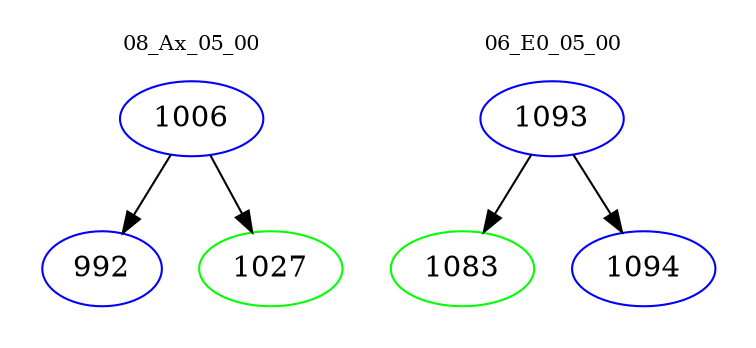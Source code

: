 digraph{
subgraph cluster_0 {
color = white
label = "08_Ax_05_00";
fontsize=10;
T0_1006 [label="1006", color="blue"]
T0_1006 -> T0_992 [color="black"]
T0_992 [label="992", color="blue"]
T0_1006 -> T0_1027 [color="black"]
T0_1027 [label="1027", color="green"]
}
subgraph cluster_1 {
color = white
label = "06_E0_05_00";
fontsize=10;
T1_1093 [label="1093", color="blue"]
T1_1093 -> T1_1083 [color="black"]
T1_1083 [label="1083", color="green"]
T1_1093 -> T1_1094 [color="black"]
T1_1094 [label="1094", color="blue"]
}
}
